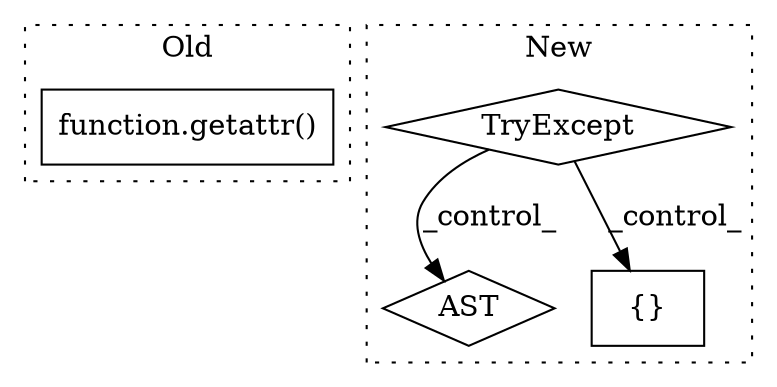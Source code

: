 digraph G {
subgraph cluster0 {
1 [label="function.getattr()" a="75" s="1687,1714" l="8,1" shape="box"];
label = "Old";
style="dotted";
}
subgraph cluster1 {
2 [label="TryExcept" a="71" s="3627" l="17" shape="diamond"];
3 [label="AST" a="2" s="3813,0" l="7,0" shape="diamond"];
4 [label="{}" a="59" s="3769,3802" l="1,0" shape="box"];
label = "New";
style="dotted";
}
2 -> 3 [label="_control_"];
2 -> 4 [label="_control_"];
}
